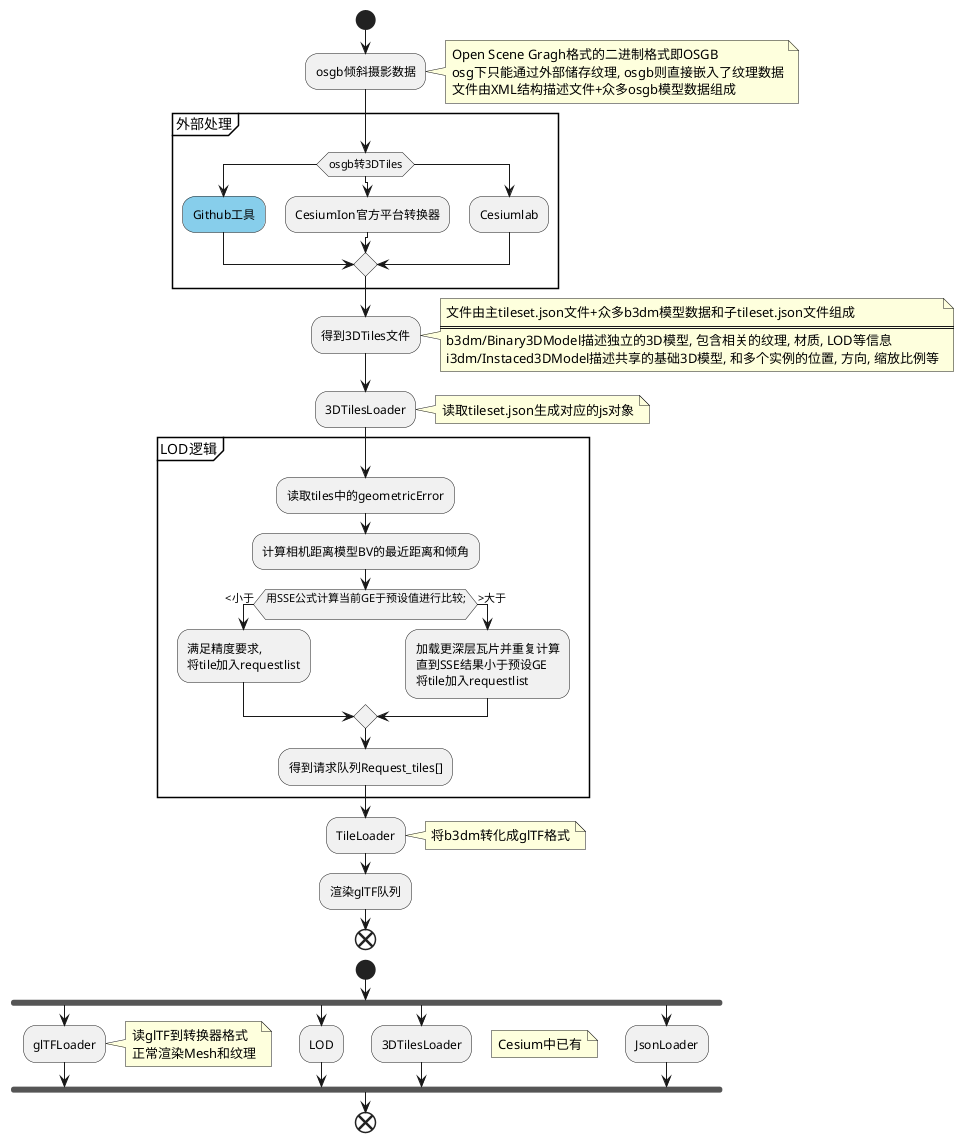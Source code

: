 @startuml Loader
start
:osgb倾斜摄影数据;
note right 
Open Scene Gragh格式的二进制格式即OSGB
osg下只能通过外部储存纹理, osgb则直接嵌入了纹理数据
文件由XML结构描述文件+众多osgb模型数据组成
endnote
group 外部处理
switch(osgb转3DTiles)
case()
#SkyBlue:Github工具;
case()
:CesiumIon官方平台转换器;
case()
:Cesiumlab;
endswitch
endgroup
:得到3DTiles文件;
note right
文件由主tileset.json文件+众多b3dm模型数据和子tileset.json文件组成
=================================================================
b3dm/Binary3DModel描述独立的3D模型, 包含相关的纹理, 材质, LOD等信息
i3dm/Instaced3DModel描述共享的基础3D模型, 和多个实例的位置, 方向, 缩放比例等
endnote
:3DTilesLoader;
note right
读取tileset.json生成对应的js对象
endnote
group LOD逻辑
:读取tiles中的geometricError;
:计算相机距离模型BV的最近距离和倾角;
if(用SSE公式计算当前GE于预设值进行比较;
) then (<小于)
:满足精度要求,
将tile加入requestlist;
else (>大于)
:加载更深层瓦片并重复计算
直到SSE结果小于预设GE
将tile加入requestlist;
endif
:得到请求队列Request_tiles[];
endgroup
:TileLoader;
note right
将b3dm转化成glTF格式
endnote
:渲染glTF队列;
end

start
fork
:glTFLoader;
note right
读glTF到转换器格式
正常渲染Mesh和纹理
endnote
fork again
:LOD;
fork again
:3DTilesLoader;
floating note right
Cesium中已有
endnote
fork again
:JsonLoader;
end fork
end
@enduml